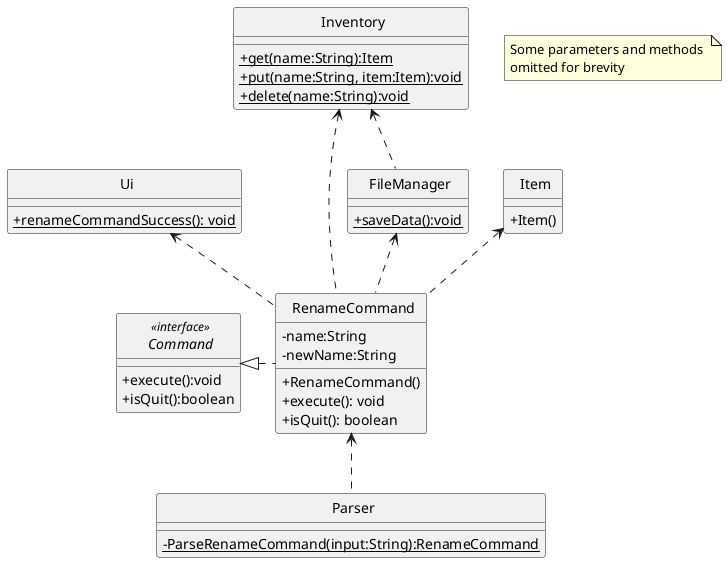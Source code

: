 @startuml
'https://plantuml.com/class-diagram
skinparam classAttributeIconSize 0
skinparam CircledCharacterFontSize 0
skinparam CircledCharacterRadius 0

interface Command
class Ui
class Inventory
class Item
class RenameCommand
class Parser
class FileManager

RenameCommand <.. Parser
Command <|. RenameCommand
Ui <.. RenameCommand
Inventory <.. RenameCommand
Item <.. RenameCommand
FileManager <.. RenameCommand
Inventory <.. FileManager

interface Command <<interface>> {
    +execute():void
    +isQuit():boolean
}

class RenameCommand {
    -name:String
    -newName:String
    +RenameCommand()
    +execute(): void
    +isQuit(): boolean
}

class Item {
    +Item()
}

class Ui {
    {static}+renameCommandSuccess(): void
}

class Parser {
    {static}-ParseRenameCommand(input:String):RenameCommand
}

class Inventory {
    {static}+get(name:String):Item
    {static}+put(name:String, item:Item):void
    {static}+delete(name:String):void
}

class FileManager {
    {static}+saveData():void
}

note "Some parameters and methods \nomitted for brevity" as n1

@enduml

@startuml
hide footbox
participant "SuperTracker" as SuperTracker <<class>> #f5e3a9
participant ":RenameCommand" as RenameCommand #cbf7f4
participant "FileManager" as FileManager <<class>> #bcf7cf
participant "Inventory" as Inventory <<class>> #d5eac2
participant "Ui" as Ui <<class>> #e5c2ea
participant "oldItem:Item" as Item #fbffb2

SuperTracker -> RenameCommand : execute()
activate RenameCommand #cbf7f4

RenameCommand -> Inventory : get(name:String)
activate Inventory #d5eac2
Inventory --> RenameCommand : oldItem:Item
deactivate Inventory

RenameCommand -> Item: getQuantity()
activate Item #fbffb2
Item --> RenameCommand: quantity
deactivate Item

RenameCommand -> Item: getPrice()
activate Item #fbffb2
Item --> RenameCommand: price
deactivate Item

RenameCommand -> Item: getExpiryDate()
activate Item #fbffb2
Item --> RenameCommand: expiryDate
deactivate Item

RenameCommand -> Inventory : delete(name:String)
activate Inventory #d5eac2
Inventory --> RenameCommand
deactivate Inventory

RenameCommand -> Inventory : put(newName:String, newItem:Item)
activate Inventory #d5eac2
Inventory --> RenameCommand
deactivate Inventory

RenameCommand -> Ui : renameCommandSuccess(item:Item)
activate Ui #e5c2ea
Ui --> RenameCommand
deactivate Ui

RenameCommand -> FileManager : saveData()
activate FileManager #bcf7cf
FileManager --> RenameCommand
deactivate FileManager

RenameCommand --> SuperTracker
deactivate RenameCommand
@enduml